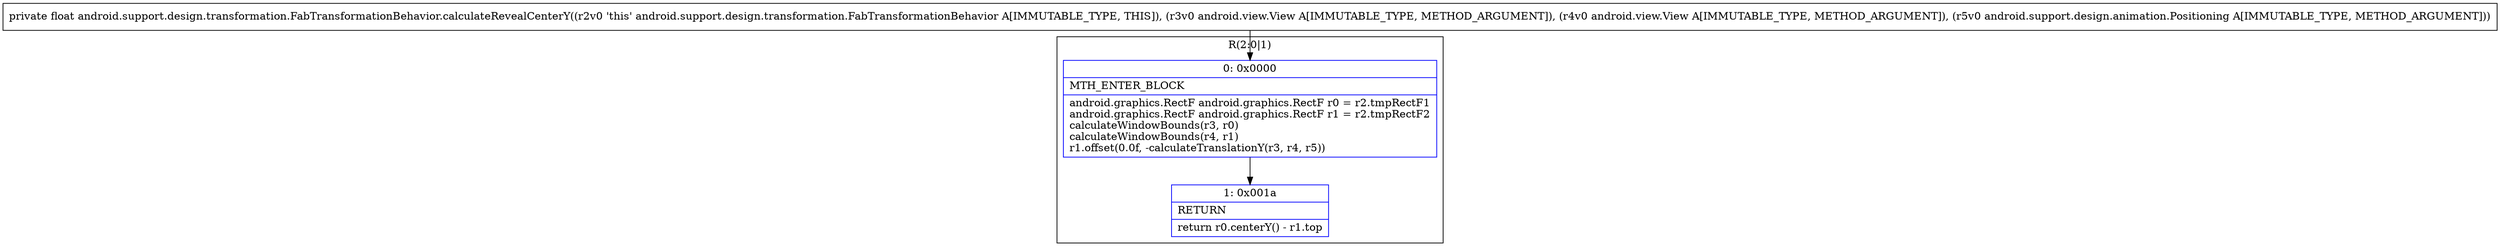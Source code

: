 digraph "CFG forandroid.support.design.transformation.FabTransformationBehavior.calculateRevealCenterY(Landroid\/view\/View;Landroid\/view\/View;Landroid\/support\/design\/animation\/Positioning;)F" {
subgraph cluster_Region_762567912 {
label = "R(2:0|1)";
node [shape=record,color=blue];
Node_0 [shape=record,label="{0\:\ 0x0000|MTH_ENTER_BLOCK\l|android.graphics.RectF android.graphics.RectF r0 = r2.tmpRectF1\landroid.graphics.RectF android.graphics.RectF r1 = r2.tmpRectF2\lcalculateWindowBounds(r3, r0)\lcalculateWindowBounds(r4, r1)\lr1.offset(0.0f, \-calculateTranslationY(r3, r4, r5))\l}"];
Node_1 [shape=record,label="{1\:\ 0x001a|RETURN\l|return r0.centerY() \- r1.top\l}"];
}
MethodNode[shape=record,label="{private float android.support.design.transformation.FabTransformationBehavior.calculateRevealCenterY((r2v0 'this' android.support.design.transformation.FabTransformationBehavior A[IMMUTABLE_TYPE, THIS]), (r3v0 android.view.View A[IMMUTABLE_TYPE, METHOD_ARGUMENT]), (r4v0 android.view.View A[IMMUTABLE_TYPE, METHOD_ARGUMENT]), (r5v0 android.support.design.animation.Positioning A[IMMUTABLE_TYPE, METHOD_ARGUMENT])) }"];
MethodNode -> Node_0;
Node_0 -> Node_1;
}

